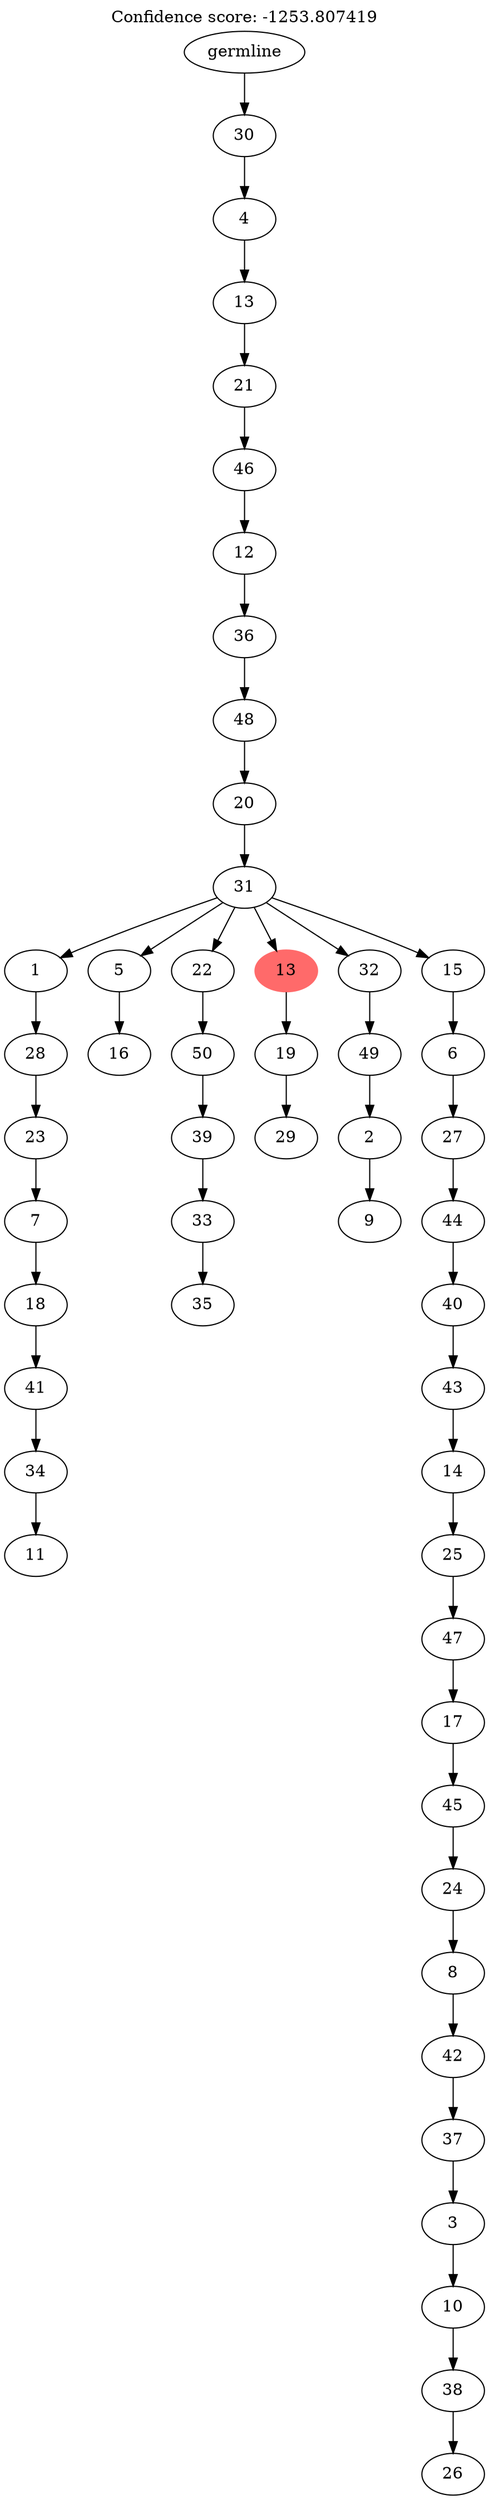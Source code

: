 digraph g {
	"50" -> "51";
	"51" [label="11"];
	"49" -> "50";
	"50" [label="34"];
	"48" -> "49";
	"49" [label="41"];
	"47" -> "48";
	"48" [label="18"];
	"46" -> "47";
	"47" [label="7"];
	"45" -> "46";
	"46" [label="23"];
	"44" -> "45";
	"45" [label="28"];
	"42" -> "43";
	"43" [label="16"];
	"40" -> "41";
	"41" [label="35"];
	"39" -> "40";
	"40" [label="33"];
	"38" -> "39";
	"39" [label="39"];
	"37" -> "38";
	"38" [label="50"];
	"35" -> "36";
	"36" [label="29"];
	"34" -> "35";
	"35" [label="19"];
	"32" -> "33";
	"33" [label="9"];
	"31" -> "32";
	"32" [label="2"];
	"30" -> "31";
	"31" [label="49"];
	"28" -> "29";
	"29" [label="26"];
	"27" -> "28";
	"28" [label="38"];
	"26" -> "27";
	"27" [label="10"];
	"25" -> "26";
	"26" [label="3"];
	"24" -> "25";
	"25" [label="37"];
	"23" -> "24";
	"24" [label="42"];
	"22" -> "23";
	"23" [label="8"];
	"21" -> "22";
	"22" [label="24"];
	"20" -> "21";
	"21" [label="45"];
	"19" -> "20";
	"20" [label="17"];
	"18" -> "19";
	"19" [label="47"];
	"17" -> "18";
	"18" [label="25"];
	"16" -> "17";
	"17" [label="14"];
	"15" -> "16";
	"16" [label="43"];
	"14" -> "15";
	"15" [label="40"];
	"13" -> "14";
	"14" [label="44"];
	"12" -> "13";
	"13" [label="27"];
	"11" -> "12";
	"12" [label="6"];
	"10" -> "11";
	"11" [label="15"];
	"10" -> "30";
	"30" [label="32"];
	"10" -> "34";
	"34" [color=indianred1, style=filled, label="13"];
	"10" -> "37";
	"37" [label="22"];
	"10" -> "42";
	"42" [label="5"];
	"10" -> "44";
	"44" [label="1"];
	"9" -> "10";
	"10" [label="31"];
	"8" -> "9";
	"9" [label="20"];
	"7" -> "8";
	"8" [label="48"];
	"6" -> "7";
	"7" [label="36"];
	"5" -> "6";
	"6" [label="12"];
	"4" -> "5";
	"5" [label="46"];
	"3" -> "4";
	"4" [label="21"];
	"2" -> "3";
	"3" [label="13"];
	"1" -> "2";
	"2" [label="4"];
	"0" -> "1";
	"1" [label="30"];
	"0" [label="germline"];
	labelloc="t";
	label="Confidence score: -1253.807419";
}
